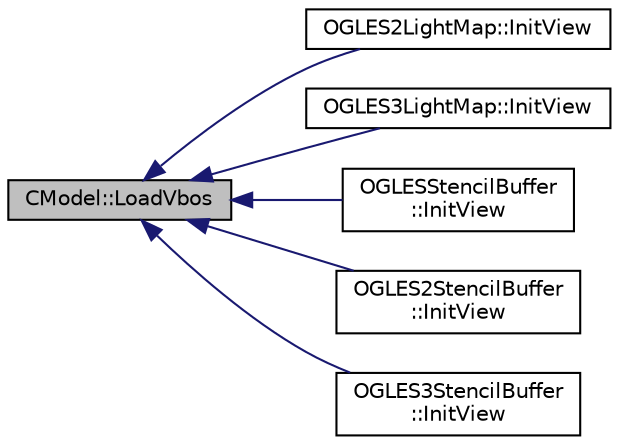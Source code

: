 digraph "CModel::LoadVbos"
{
  edge [fontname="Helvetica",fontsize="10",labelfontname="Helvetica",labelfontsize="10"];
  node [fontname="Helvetica",fontsize="10",shape=record];
  rankdir="LR";
  Node1 [label="CModel::LoadVbos",height=0.2,width=0.4,color="black", fillcolor="grey75", style="filled", fontcolor="black"];
  Node1 -> Node2 [dir="back",color="midnightblue",fontsize="10",style="solid"];
  Node2 [label="OGLES2LightMap::InitView",height=0.2,width=0.4,color="black", fillcolor="white", style="filled",URL="$class_o_g_l_e_s2_light_map.html#a19f23580c0a99c0ef9ba0db9f7c5c568"];
  Node1 -> Node3 [dir="back",color="midnightblue",fontsize="10",style="solid"];
  Node3 [label="OGLES3LightMap::InitView",height=0.2,width=0.4,color="black", fillcolor="white", style="filled",URL="$class_o_g_l_e_s3_light_map.html#a2deecf7ef8c0b758d6f225f86292b7ca"];
  Node1 -> Node4 [dir="back",color="midnightblue",fontsize="10",style="solid"];
  Node4 [label="OGLESStencilBuffer\l::InitView",height=0.2,width=0.4,color="black", fillcolor="white", style="filled",URL="$class_o_g_l_e_s_stencil_buffer.html#a5c3122422d271f4a9e4ac523d4a577ba"];
  Node1 -> Node5 [dir="back",color="midnightblue",fontsize="10",style="solid"];
  Node5 [label="OGLES2StencilBuffer\l::InitView",height=0.2,width=0.4,color="black", fillcolor="white", style="filled",URL="$class_o_g_l_e_s2_stencil_buffer.html#a8cadbc1bc5640324d75090e8b50fc5d9"];
  Node1 -> Node6 [dir="back",color="midnightblue",fontsize="10",style="solid"];
  Node6 [label="OGLES3StencilBuffer\l::InitView",height=0.2,width=0.4,color="black", fillcolor="white", style="filled",URL="$class_o_g_l_e_s3_stencil_buffer.html#a93c5e6c3e8caf7eed9f424410ae0c5da"];
}
